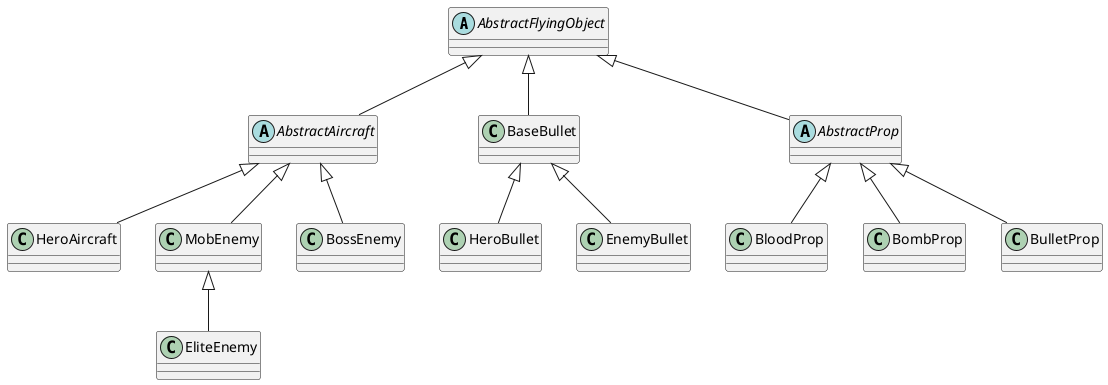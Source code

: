 @startuml

abstract class AbstractFlyingObject

abstract class AbstractAircraft
class BaseBullet
abstract class AbstractProp

class HeroAircraft
class MobEnemy
class EliteEnemy
class BossEnemy

class HeroBullet
class EnemyBullet

AbstractFlyingObject <|-- AbstractAircraft
AbstractFlyingObject <|-- BaseBullet
AbstractFlyingObject <|-- AbstractProp

AbstractAircraft <|-- HeroAircraft
AbstractAircraft <|-- MobEnemy
AbstractAircraft <|-- BossEnemy
MobEnemy <|-- EliteEnemy

BaseBullet <|-- HeroBullet
BaseBullet <|-- EnemyBullet

AbstractProp <|-- BloodProp
AbstractProp <|-- BombProp
AbstractProp <|-- BulletProp

@enduml